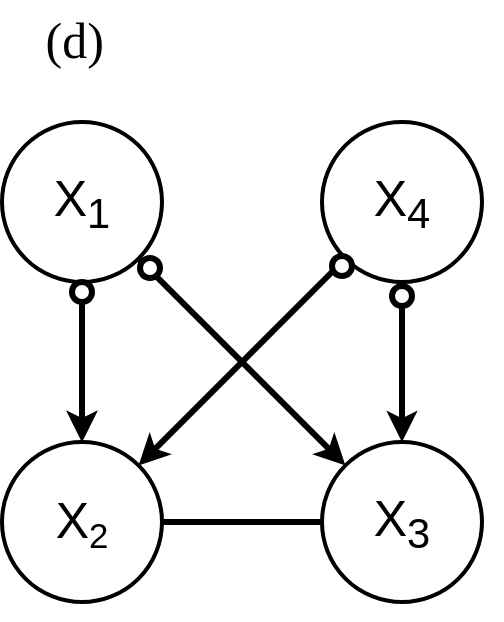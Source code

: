 <mxfile version="20.6.0" type="device"><diagram id="DcZYCBq4A_Bf8q82gAh8" name="Page-1"><mxGraphModel dx="2021" dy="1073" grid="1" gridSize="10" guides="1" tooltips="1" connect="1" arrows="1" fold="1" page="1" pageScale="1" pageWidth="1100" pageHeight="850" math="0" shadow="0"><root><mxCell id="0"/><mxCell id="1" parent="0"/><mxCell id="FezqvLYPgjBrPXaxRbJU-7" value="" style="group" parent="1" vertex="1" connectable="0"><mxGeometry x="960" y="10" width="240" height="300" as="geometry"/></mxCell><mxCell id="FezqvLYPgjBrPXaxRbJU-8" value="" style="endArrow=classic;html=1;rounded=0;fontSize=25;entryX=0.5;entryY=0;entryDx=0;entryDy=0;strokeWidth=3;startArrow=none;" parent="FezqvLYPgjBrPXaxRbJU-7" target="FezqvLYPgjBrPXaxRbJU-13" edge="1"><mxGeometry width="50" height="50" relative="1" as="geometry"><mxPoint x="190" y="121" as="sourcePoint"/><mxPoint x="460" y="231" as="targetPoint"/></mxGeometry></mxCell><mxCell id="FezqvLYPgjBrPXaxRbJU-9" value="" style="endArrow=classic;html=1;rounded=0;fontSize=25;entryX=0.5;entryY=0;entryDx=0;entryDy=0;strokeWidth=3;startArrow=none;" parent="FezqvLYPgjBrPXaxRbJU-7" target="FezqvLYPgjBrPXaxRbJU-11" edge="1"><mxGeometry width="50" height="50" relative="1" as="geometry"><mxPoint x="30" y="121" as="sourcePoint"/><mxPoint x="460" y="231" as="targetPoint"/></mxGeometry></mxCell><mxCell id="FezqvLYPgjBrPXaxRbJU-10" value="&lt;font style=&quot;font-size: 25px;&quot;&gt;X&lt;sub&gt;1&lt;/sub&gt;&lt;/font&gt;" style="ellipse;whiteSpace=wrap;html=1;aspect=fixed;strokeWidth=2;" parent="FezqvLYPgjBrPXaxRbJU-7" vertex="1"><mxGeometry x="-10" y="51" width="80" height="80" as="geometry"/></mxCell><mxCell id="FezqvLYPgjBrPXaxRbJU-11" value="&lt;font style=&quot;font-size: 25px;&quot;&gt;X&lt;/font&gt;&lt;font style=&quot;font-size: 20.833px;&quot;&gt;&lt;sub&gt;2&lt;/sub&gt;&lt;/font&gt;" style="ellipse;whiteSpace=wrap;html=1;aspect=fixed;strokeWidth=2;" parent="FezqvLYPgjBrPXaxRbJU-7" vertex="1"><mxGeometry x="-10" y="211" width="80" height="80" as="geometry"/></mxCell><mxCell id="FezqvLYPgjBrPXaxRbJU-12" value="" style="edgeStyle=orthogonalEdgeStyle;rounded=0;orthogonalLoop=1;jettySize=auto;html=1;strokeWidth=3;" parent="FezqvLYPgjBrPXaxRbJU-7" source="FezqvLYPgjBrPXaxRbJU-10" target="FezqvLYPgjBrPXaxRbJU-11" edge="1"><mxGeometry relative="1" as="geometry"/></mxCell><mxCell id="FezqvLYPgjBrPXaxRbJU-13" value="&lt;font style=&quot;font-size: 25px;&quot;&gt;X&lt;sub&gt;3&lt;/sub&gt;&lt;/font&gt;" style="ellipse;whiteSpace=wrap;html=1;aspect=fixed;strokeWidth=2;" parent="FezqvLYPgjBrPXaxRbJU-7" vertex="1"><mxGeometry x="150" y="211" width="80" height="80" as="geometry"/></mxCell><mxCell id="FezqvLYPgjBrPXaxRbJU-14" value="&lt;font style=&quot;font-size: 25px;&quot;&gt;X&lt;sub&gt;4&lt;/sub&gt;&lt;/font&gt;" style="ellipse;whiteSpace=wrap;html=1;aspect=fixed;strokeWidth=2;" parent="FezqvLYPgjBrPXaxRbJU-7" vertex="1"><mxGeometry x="150" y="51" width="80" height="80" as="geometry"/></mxCell><mxCell id="FezqvLYPgjBrPXaxRbJU-15" value="" style="endArrow=none;html=1;strokeWidth=3;fontSize=25;curved=1;exitX=1;exitY=0.5;exitDx=0;exitDy=0;entryX=0;entryY=0.5;entryDx=0;entryDy=0;startArrow=none;" parent="FezqvLYPgjBrPXaxRbJU-7" target="FezqvLYPgjBrPXaxRbJU-13" edge="1"><mxGeometry width="50" height="50" relative="1" as="geometry"><mxPoint x="150" y="251" as="sourcePoint"/><mxPoint x="340" y="191" as="targetPoint"/></mxGeometry></mxCell><mxCell id="FezqvLYPgjBrPXaxRbJU-16" value="" style="endArrow=classic;html=1;strokeWidth=3;fontSize=25;curved=1;exitX=1;exitY=1;exitDx=0;exitDy=0;startArrow=none;" parent="FezqvLYPgjBrPXaxRbJU-7" source="FezqvLYPgjBrPXaxRbJU-10" target="FezqvLYPgjBrPXaxRbJU-13" edge="1"><mxGeometry width="50" height="50" relative="1" as="geometry"><mxPoint x="66.536" y="127.536" as="sourcePoint"/><mxPoint x="340" y="191" as="targetPoint"/></mxGeometry></mxCell><mxCell id="FezqvLYPgjBrPXaxRbJU-17" value="" style="endArrow=classic;html=1;strokeWidth=3;fontSize=25;curved=1;entryX=1;entryY=0;entryDx=0;entryDy=0;startArrow=none;" parent="FezqvLYPgjBrPXaxRbJU-7" target="FezqvLYPgjBrPXaxRbJU-11" edge="1"><mxGeometry width="50" height="50" relative="1" as="geometry"><mxPoint x="160" y="121" as="sourcePoint"/><mxPoint x="340" y="191" as="targetPoint"/></mxGeometry></mxCell><mxCell id="FezqvLYPgjBrPXaxRbJU-18" value="" style="endArrow=none;html=1;rounded=0;fontSize=25;exitX=0.5;exitY=1;exitDx=0;exitDy=0;entryX=0.5;entryY=0;entryDx=0;entryDy=0;strokeWidth=3;" parent="FezqvLYPgjBrPXaxRbJU-7" source="FezqvLYPgjBrPXaxRbJU-10" edge="1"><mxGeometry width="50" height="50" relative="1" as="geometry"><mxPoint x="30" y="131" as="sourcePoint"/><mxPoint x="30" y="131" as="targetPoint"/></mxGeometry></mxCell><mxCell id="FezqvLYPgjBrPXaxRbJU-20" value="" style="endArrow=none;html=1;strokeWidth=3;fontSize=25;curved=1;exitX=1;exitY=0.5;exitDx=0;exitDy=0;entryX=0;entryY=0.5;entryDx=0;entryDy=0;" parent="FezqvLYPgjBrPXaxRbJU-7" edge="1"><mxGeometry width="50" height="50" relative="1" as="geometry"><mxPoint x="50" y="251" as="sourcePoint"/><mxPoint x="50" y="251" as="targetPoint"/></mxGeometry></mxCell><mxCell id="FezqvLYPgjBrPXaxRbJU-21" value="" style="endArrow=none;html=1;rounded=0;fontSize=25;exitX=0.5;exitY=1;exitDx=0;exitDy=0;entryX=0.5;entryY=0;entryDx=0;entryDy=0;strokeWidth=3;" parent="FezqvLYPgjBrPXaxRbJU-7" source="FezqvLYPgjBrPXaxRbJU-14" edge="1"><mxGeometry width="50" height="50" relative="1" as="geometry"><mxPoint x="190" y="131" as="sourcePoint"/><mxPoint x="190" y="131" as="targetPoint"/></mxGeometry></mxCell><mxCell id="FezqvLYPgjBrPXaxRbJU-22" value="" style="endArrow=none;html=1;strokeWidth=3;fontSize=25;curved=1;exitX=0;exitY=1;exitDx=0;exitDy=0;entryX=1;entryY=0;entryDx=0;entryDy=0;" parent="FezqvLYPgjBrPXaxRbJU-7" source="FezqvLYPgjBrPXaxRbJU-14" edge="1"><mxGeometry width="50" height="50" relative="1" as="geometry"><mxPoint x="161.716" y="119.284" as="sourcePoint"/><mxPoint x="161.536" y="119.464" as="targetPoint"/></mxGeometry></mxCell><mxCell id="FezqvLYPgjBrPXaxRbJU-23" value="" style="endArrow=none;html=1;strokeWidth=3;fontSize=25;curved=1;exitX=1;exitY=1;exitDx=0;exitDy=0;" parent="FezqvLYPgjBrPXaxRbJU-7" source="FezqvLYPgjBrPXaxRbJU-10" edge="1"><mxGeometry width="50" height="50" relative="1" as="geometry"><mxPoint x="58.284" y="119.284" as="sourcePoint"/><mxPoint x="59.464" y="120.464" as="targetPoint"/></mxGeometry></mxCell><mxCell id="FezqvLYPgjBrPXaxRbJU-25" value="" style="endArrow=none;html=1;strokeWidth=3;fontSize=25;curved=1;exitX=1;exitY=0.5;exitDx=0;exitDy=0;entryX=0;entryY=0.5;entryDx=0;entryDy=0;startArrow=none;" parent="FezqvLYPgjBrPXaxRbJU-7" source="FezqvLYPgjBrPXaxRbJU-11" target="FezqvLYPgjBrPXaxRbJU-13" edge="1"><mxGeometry width="50" height="50" relative="1" as="geometry"><mxPoint x="80" y="251" as="sourcePoint"/><mxPoint x="140" y="251" as="targetPoint"/></mxGeometry></mxCell><mxCell id="FezqvLYPgjBrPXaxRbJU-27" value="" style="ellipse;whiteSpace=wrap;html=1;aspect=fixed;fontSize=25;strokeWidth=3;" parent="FezqvLYPgjBrPXaxRbJU-7" vertex="1"><mxGeometry x="25" y="131" width="10" height="10" as="geometry"/></mxCell><mxCell id="FezqvLYPgjBrPXaxRbJU-28" value="" style="ellipse;whiteSpace=wrap;html=1;aspect=fixed;fontSize=25;strokeWidth=3;" parent="FezqvLYPgjBrPXaxRbJU-7" vertex="1"><mxGeometry x="59" y="119" width="10" height="10" as="geometry"/></mxCell><mxCell id="FezqvLYPgjBrPXaxRbJU-29" value="" style="ellipse;whiteSpace=wrap;html=1;aspect=fixed;fontSize=25;strokeWidth=3;" parent="FezqvLYPgjBrPXaxRbJU-7" vertex="1"><mxGeometry x="155" y="118" width="10" height="10" as="geometry"/></mxCell><mxCell id="FezqvLYPgjBrPXaxRbJU-30" value="" style="ellipse;whiteSpace=wrap;html=1;aspect=fixed;fontSize=25;strokeWidth=3;" parent="FezqvLYPgjBrPXaxRbJU-7" vertex="1"><mxGeometry x="185" y="133" width="10" height="10" as="geometry"/></mxCell><mxCell id="FezqvLYPgjBrPXaxRbJU-26" value="&lt;font style=&quot;font-size: 25px;&quot;&gt;&lt;font face=&quot;Times New Roman&quot; style=&quot;font-size: 25px;&quot;&gt;(d)&amp;nbsp;&lt;/font&gt;&lt;/font&gt;" style="text;html=1;align=center;verticalAlign=middle;resizable=0;points=[];autosize=1;strokeColor=none;fillColor=none;fontSize=25;" parent="FezqvLYPgjBrPXaxRbJU-7" vertex="1"><mxGeometry x="-1" y="-10" width="60" height="40" as="geometry"/></mxCell></root></mxGraphModel></diagram></mxfile>